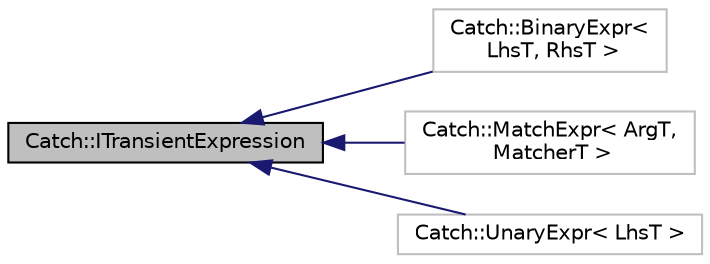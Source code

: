 digraph "Catch::ITransientExpression"
{
 // LATEX_PDF_SIZE
  edge [fontname="Helvetica",fontsize="10",labelfontname="Helvetica",labelfontsize="10"];
  node [fontname="Helvetica",fontsize="10",shape=record];
  rankdir="LR";
  Node1 [label="Catch::ITransientExpression",height=0.2,width=0.4,color="black", fillcolor="grey75", style="filled", fontcolor="black",tooltip=" "];
  Node1 -> Node2 [dir="back",color="midnightblue",fontsize="10",style="solid",fontname="Helvetica"];
  Node2 [label="Catch::BinaryExpr\<\l LhsT, RhsT \>",height=0.2,width=0.4,color="grey75", fillcolor="white", style="filled",URL="$classCatch_1_1BinaryExpr.html",tooltip=" "];
  Node1 -> Node3 [dir="back",color="midnightblue",fontsize="10",style="solid",fontname="Helvetica"];
  Node3 [label="Catch::MatchExpr\< ArgT,\l MatcherT \>",height=0.2,width=0.4,color="grey75", fillcolor="white", style="filled",URL="$classCatch_1_1MatchExpr.html",tooltip=" "];
  Node1 -> Node4 [dir="back",color="midnightblue",fontsize="10",style="solid",fontname="Helvetica"];
  Node4 [label="Catch::UnaryExpr\< LhsT \>",height=0.2,width=0.4,color="grey75", fillcolor="white", style="filled",URL="$classCatch_1_1UnaryExpr.html",tooltip=" "];
}
